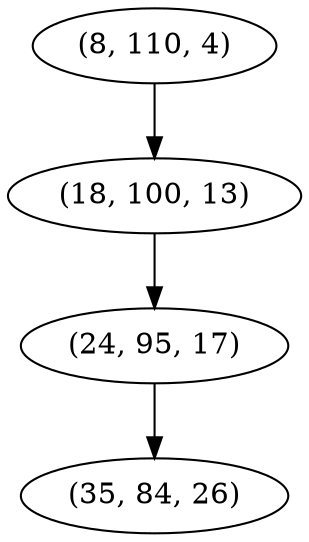 digraph tree {
    "(8, 110, 4)";
    "(18, 100, 13)";
    "(24, 95, 17)";
    "(35, 84, 26)";
    "(8, 110, 4)" -> "(18, 100, 13)";
    "(18, 100, 13)" -> "(24, 95, 17)";
    "(24, 95, 17)" -> "(35, 84, 26)";
}

